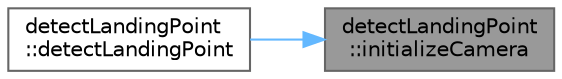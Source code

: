 digraph "detectLandingPoint::initializeCamera"
{
 // LATEX_PDF_SIZE
  bgcolor="transparent";
  edge [fontname=Helvetica,fontsize=10,labelfontname=Helvetica,labelfontsize=10];
  node [fontname=Helvetica,fontsize=10,shape=box,height=0.2,width=0.4];
  rankdir="RL";
  Node1 [id="Node000001",label="detectLandingPoint\l::initializeCamera",height=0.2,width=0.4,color="gray40", fillcolor="grey60", style="filled", fontcolor="black",tooltip=" "];
  Node1 -> Node2 [id="edge1_Node000001_Node000002",dir="back",color="steelblue1",style="solid",tooltip=" "];
  Node2 [id="Node000002",label="detectLandingPoint\l::detectLandingPoint",height=0.2,width=0.4,color="grey40", fillcolor="white", style="filled",URL="$classdetect_landing_point.html#a29b7fa82da58ba6d6ba017a07b8cd3bb",tooltip=" "];
}
